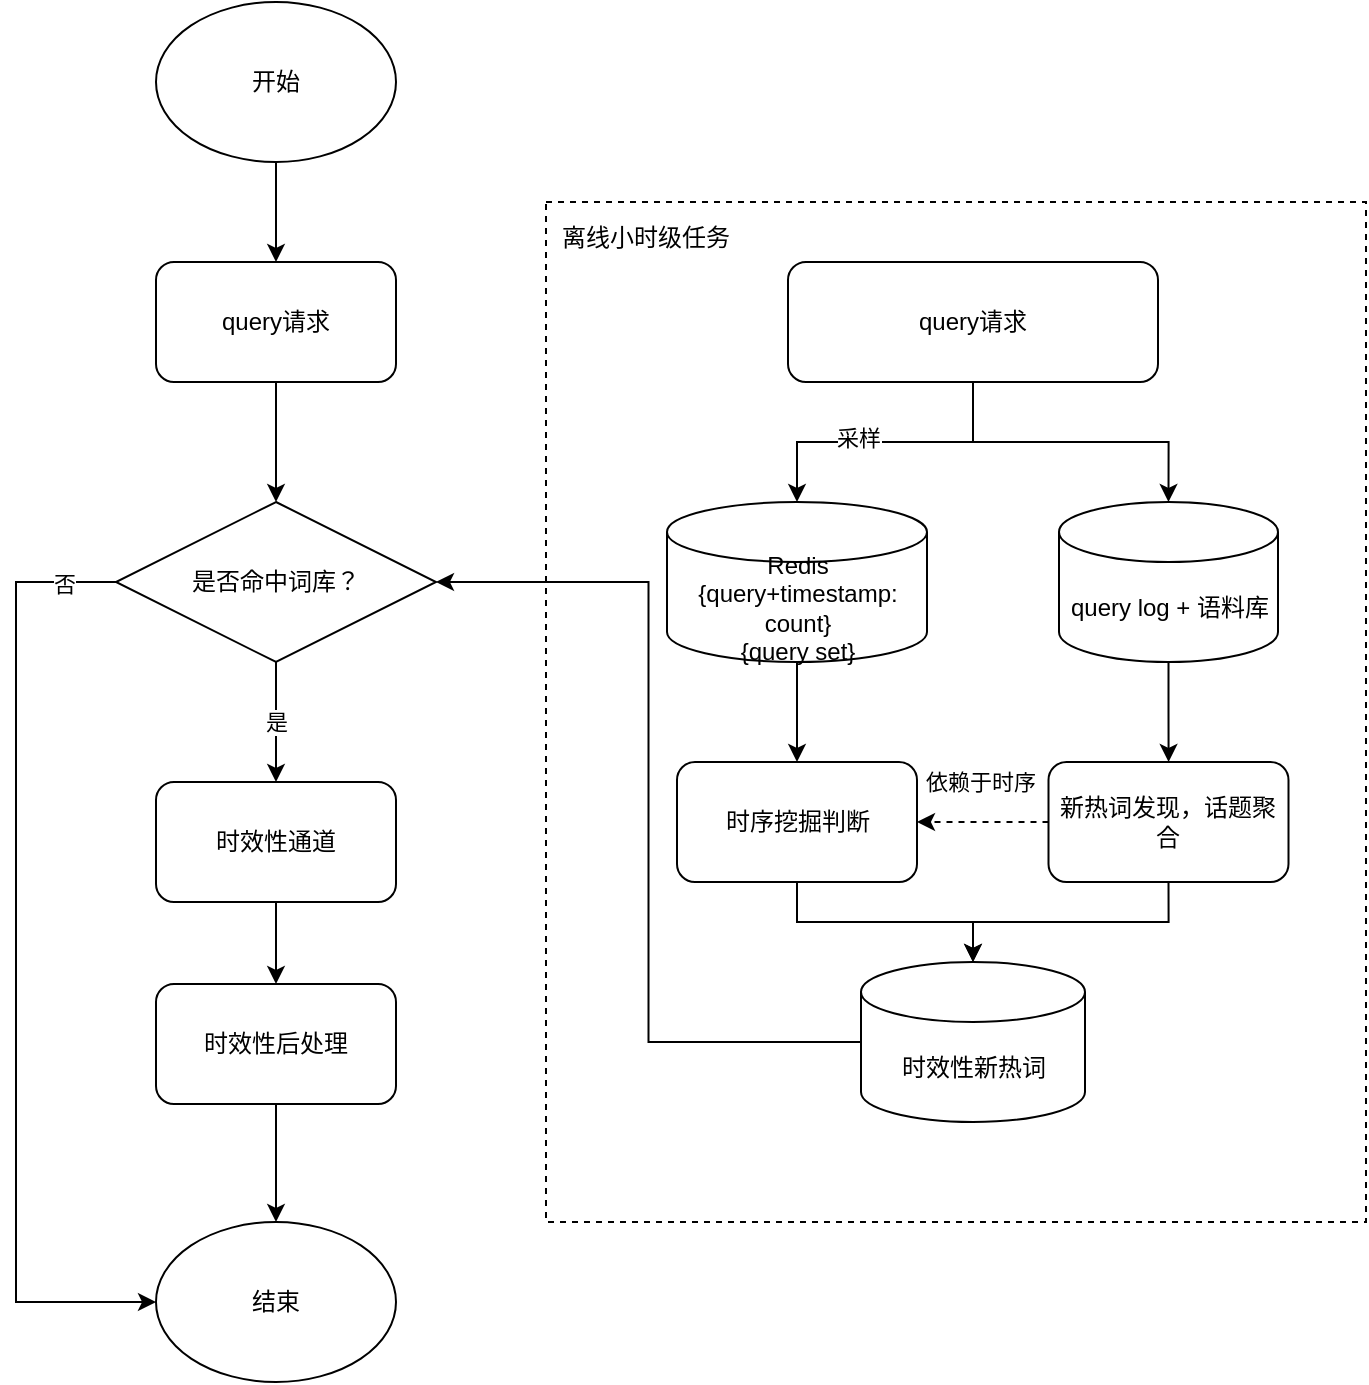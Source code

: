 <mxfile version="14.6.13" type="github">
  <diagram id="C5RBs43oDa-KdzZeNtuy" name="Page-1">
    <mxGraphModel dx="1430" dy="757" grid="0" gridSize="10" guides="1" tooltips="1" connect="1" arrows="1" fold="1" page="1" pageScale="1" pageWidth="827" pageHeight="1169" math="0" shadow="0">
      <root>
        <mxCell id="WIyWlLk6GJQsqaUBKTNV-0" />
        <mxCell id="WIyWlLk6GJQsqaUBKTNV-1" parent="WIyWlLk6GJQsqaUBKTNV-0" />
        <mxCell id="wPF4Jwb9WKSw9Y4aqg9I-31" value="离线小时级任务&amp;nbsp; &amp;nbsp; &amp;nbsp; &amp;nbsp; &amp;nbsp; &amp;nbsp; &amp;nbsp; &amp;nbsp; &amp;nbsp; &amp;nbsp; &amp;nbsp; &amp;nbsp; &amp;nbsp; &amp;nbsp; &amp;nbsp; &amp;nbsp; &amp;nbsp; &amp;nbsp; &amp;nbsp; &amp;nbsp; &amp;nbsp; &amp;nbsp; &amp;nbsp; &amp;nbsp; &amp;nbsp; &amp;nbsp; &amp;nbsp; &amp;nbsp; &amp;nbsp; &amp;nbsp; &amp;nbsp; &amp;nbsp; &amp;nbsp; &amp;nbsp; &amp;nbsp; &amp;nbsp; &amp;nbsp; &amp;nbsp; &amp;nbsp; &amp;nbsp; &amp;nbsp; &amp;nbsp; &amp;nbsp; &amp;nbsp; &amp;nbsp; &amp;nbsp; &amp;nbsp;&lt;br&gt;&lt;br&gt;&lt;br&gt;&lt;br&gt;&lt;br&gt;&lt;br&gt;&lt;br&gt;&lt;br&gt;&lt;br&gt;&lt;br&gt;&lt;br&gt;&lt;br&gt;&lt;br&gt;&lt;br&gt;&lt;br&gt;&lt;br&gt;&lt;br&gt;&lt;br&gt;&lt;br&gt;&lt;br&gt;&lt;br&gt;&lt;br&gt;&lt;br&gt;&lt;br&gt;&lt;br&gt;&lt;br&gt;&lt;br&gt;&lt;br&gt;&lt;br&gt;&lt;br&gt;&lt;br&gt;&lt;br&gt;&lt;br&gt;&lt;br&gt;" style="rounded=0;whiteSpace=wrap;html=1;dashed=1" vertex="1" parent="WIyWlLk6GJQsqaUBKTNV-1">
          <mxGeometry x="324" y="330" width="410" height="510" as="geometry" />
        </mxCell>
        <mxCell id="wPF4Jwb9WKSw9Y4aqg9I-3" style="edgeStyle=orthogonalEdgeStyle;rounded=0;orthogonalLoop=1;jettySize=auto;html=1;entryX=0.5;entryY=0;entryDx=0;entryDy=0;entryPerimeter=0;" edge="1" parent="WIyWlLk6GJQsqaUBKTNV-1" source="wPF4Jwb9WKSw9Y4aqg9I-0" target="wPF4Jwb9WKSw9Y4aqg9I-2">
          <mxGeometry relative="1" as="geometry" />
        </mxCell>
        <mxCell id="wPF4Jwb9WKSw9Y4aqg9I-19" value="采样" style="edgeLabel;html=1;align=center;verticalAlign=middle;resizable=0;points=[];" vertex="1" connectable="0" parent="wPF4Jwb9WKSw9Y4aqg9I-3">
          <mxGeometry x="0.182" y="-2" relative="1" as="geometry">
            <mxPoint as="offset" />
          </mxGeometry>
        </mxCell>
        <mxCell id="wPF4Jwb9WKSw9Y4aqg9I-7" style="edgeStyle=orthogonalEdgeStyle;rounded=0;orthogonalLoop=1;jettySize=auto;html=1;entryX=0.5;entryY=0;entryDx=0;entryDy=0;entryPerimeter=0;" edge="1" parent="WIyWlLk6GJQsqaUBKTNV-1" source="wPF4Jwb9WKSw9Y4aqg9I-0" target="wPF4Jwb9WKSw9Y4aqg9I-4">
          <mxGeometry relative="1" as="geometry" />
        </mxCell>
        <mxCell id="wPF4Jwb9WKSw9Y4aqg9I-0" value="query请求" style="rounded=1;whiteSpace=wrap;html=1;" vertex="1" parent="WIyWlLk6GJQsqaUBKTNV-1">
          <mxGeometry x="445" y="360" width="185" height="60" as="geometry" />
        </mxCell>
        <mxCell id="wPF4Jwb9WKSw9Y4aqg9I-8" style="edgeStyle=orthogonalEdgeStyle;rounded=0;orthogonalLoop=1;jettySize=auto;html=1;entryX=0.5;entryY=0;entryDx=0;entryDy=0;" edge="1" parent="WIyWlLk6GJQsqaUBKTNV-1" source="wPF4Jwb9WKSw9Y4aqg9I-2" target="wPF4Jwb9WKSw9Y4aqg9I-5">
          <mxGeometry relative="1" as="geometry" />
        </mxCell>
        <mxCell id="wPF4Jwb9WKSw9Y4aqg9I-2" value="Redis&lt;br&gt;{query+timestamp: count}&lt;br&gt;{query set}" style="shape=cylinder3;whiteSpace=wrap;html=1;boundedLbl=1;backgroundOutline=1;size=15;" vertex="1" parent="WIyWlLk6GJQsqaUBKTNV-1">
          <mxGeometry x="384.5" y="480" width="130" height="80" as="geometry" />
        </mxCell>
        <mxCell id="wPF4Jwb9WKSw9Y4aqg9I-9" style="edgeStyle=orthogonalEdgeStyle;rounded=0;orthogonalLoop=1;jettySize=auto;html=1;" edge="1" parent="WIyWlLk6GJQsqaUBKTNV-1" source="wPF4Jwb9WKSw9Y4aqg9I-4" target="wPF4Jwb9WKSw9Y4aqg9I-6">
          <mxGeometry relative="1" as="geometry" />
        </mxCell>
        <mxCell id="wPF4Jwb9WKSw9Y4aqg9I-4" value="query log + 语料库" style="shape=cylinder3;whiteSpace=wrap;html=1;boundedLbl=1;backgroundOutline=1;size=15;" vertex="1" parent="WIyWlLk6GJQsqaUBKTNV-1">
          <mxGeometry x="580.5" y="480" width="109.5" height="80" as="geometry" />
        </mxCell>
        <mxCell id="wPF4Jwb9WKSw9Y4aqg9I-11" style="edgeStyle=orthogonalEdgeStyle;rounded=0;orthogonalLoop=1;jettySize=auto;html=1;exitX=0.5;exitY=1;exitDx=0;exitDy=0;entryX=0.5;entryY=0;entryDx=0;entryDy=0;entryPerimeter=0;" edge="1" parent="WIyWlLk6GJQsqaUBKTNV-1" source="wPF4Jwb9WKSw9Y4aqg9I-5" target="wPF4Jwb9WKSw9Y4aqg9I-10">
          <mxGeometry relative="1" as="geometry" />
        </mxCell>
        <mxCell id="wPF4Jwb9WKSw9Y4aqg9I-5" value="时序挖掘判断" style="rounded=1;whiteSpace=wrap;html=1;" vertex="1" parent="WIyWlLk6GJQsqaUBKTNV-1">
          <mxGeometry x="389.5" y="610" width="120" height="60" as="geometry" />
        </mxCell>
        <mxCell id="wPF4Jwb9WKSw9Y4aqg9I-12" style="edgeStyle=orthogonalEdgeStyle;rounded=0;orthogonalLoop=1;jettySize=auto;html=1;exitX=0;exitY=0.5;exitDx=0;exitDy=0;entryX=1;entryY=0.5;entryDx=0;entryDy=0;dashed=1;" edge="1" parent="WIyWlLk6GJQsqaUBKTNV-1" source="wPF4Jwb9WKSw9Y4aqg9I-6" target="wPF4Jwb9WKSw9Y4aqg9I-5">
          <mxGeometry relative="1" as="geometry" />
        </mxCell>
        <mxCell id="wPF4Jwb9WKSw9Y4aqg9I-17" value="依赖于时序" style="edgeLabel;html=1;align=center;verticalAlign=middle;resizable=0;points=[];" vertex="1" connectable="0" parent="wPF4Jwb9WKSw9Y4aqg9I-12">
          <mxGeometry x="0.072" y="-4" relative="1" as="geometry">
            <mxPoint y="-16" as="offset" />
          </mxGeometry>
        </mxCell>
        <mxCell id="wPF4Jwb9WKSw9Y4aqg9I-13" style="edgeStyle=orthogonalEdgeStyle;rounded=0;orthogonalLoop=1;jettySize=auto;html=1;exitX=0.5;exitY=1;exitDx=0;exitDy=0;entryX=0.5;entryY=0;entryDx=0;entryDy=0;entryPerimeter=0;" edge="1" parent="WIyWlLk6GJQsqaUBKTNV-1" source="wPF4Jwb9WKSw9Y4aqg9I-6" target="wPF4Jwb9WKSw9Y4aqg9I-10">
          <mxGeometry relative="1" as="geometry" />
        </mxCell>
        <mxCell id="wPF4Jwb9WKSw9Y4aqg9I-6" value="新热词发现，话题聚合" style="rounded=1;whiteSpace=wrap;html=1;" vertex="1" parent="WIyWlLk6GJQsqaUBKTNV-1">
          <mxGeometry x="575.25" y="610" width="120" height="60" as="geometry" />
        </mxCell>
        <mxCell id="wPF4Jwb9WKSw9Y4aqg9I-24" style="edgeStyle=orthogonalEdgeStyle;rounded=0;orthogonalLoop=1;jettySize=auto;html=1;entryX=1;entryY=0.5;entryDx=0;entryDy=0;" edge="1" parent="WIyWlLk6GJQsqaUBKTNV-1" source="wPF4Jwb9WKSw9Y4aqg9I-10" target="wPF4Jwb9WKSw9Y4aqg9I-20">
          <mxGeometry relative="1" as="geometry" />
        </mxCell>
        <mxCell id="wPF4Jwb9WKSw9Y4aqg9I-10" value="时效性新热词" style="shape=cylinder3;whiteSpace=wrap;html=1;boundedLbl=1;backgroundOutline=1;size=15;" vertex="1" parent="WIyWlLk6GJQsqaUBKTNV-1">
          <mxGeometry x="481.5" y="710" width="112" height="80" as="geometry" />
        </mxCell>
        <mxCell id="wPF4Jwb9WKSw9Y4aqg9I-21" style="edgeStyle=orthogonalEdgeStyle;rounded=0;orthogonalLoop=1;jettySize=auto;html=1;entryX=0.5;entryY=0;entryDx=0;entryDy=0;" edge="1" parent="WIyWlLk6GJQsqaUBKTNV-1" source="wPF4Jwb9WKSw9Y4aqg9I-18" target="wPF4Jwb9WKSw9Y4aqg9I-20">
          <mxGeometry relative="1" as="geometry" />
        </mxCell>
        <mxCell id="wPF4Jwb9WKSw9Y4aqg9I-18" value="query请求" style="rounded=1;whiteSpace=wrap;html=1;" vertex="1" parent="WIyWlLk6GJQsqaUBKTNV-1">
          <mxGeometry x="129" y="360" width="120" height="60" as="geometry" />
        </mxCell>
        <mxCell id="wPF4Jwb9WKSw9Y4aqg9I-23" value="是" style="edgeStyle=orthogonalEdgeStyle;rounded=0;orthogonalLoop=1;jettySize=auto;html=1;entryX=0.5;entryY=0;entryDx=0;entryDy=0;" edge="1" parent="WIyWlLk6GJQsqaUBKTNV-1" source="wPF4Jwb9WKSw9Y4aqg9I-20" target="wPF4Jwb9WKSw9Y4aqg9I-22">
          <mxGeometry relative="1" as="geometry" />
        </mxCell>
        <mxCell id="wPF4Jwb9WKSw9Y4aqg9I-28" style="edgeStyle=orthogonalEdgeStyle;rounded=0;orthogonalLoop=1;jettySize=auto;html=1;entryX=0;entryY=0.5;entryDx=0;entryDy=0;" edge="1" parent="WIyWlLk6GJQsqaUBKTNV-1" source="wPF4Jwb9WKSw9Y4aqg9I-20" target="wPF4Jwb9WKSw9Y4aqg9I-27">
          <mxGeometry relative="1" as="geometry">
            <Array as="points">
              <mxPoint x="59" y="520" />
              <mxPoint x="59" y="880" />
            </Array>
          </mxGeometry>
        </mxCell>
        <mxCell id="wPF4Jwb9WKSw9Y4aqg9I-30" value="否" style="edgeLabel;html=1;align=center;verticalAlign=middle;resizable=0;points=[];" vertex="1" connectable="0" parent="wPF4Jwb9WKSw9Y4aqg9I-28">
          <mxGeometry x="-0.892" y="1" relative="1" as="geometry">
            <mxPoint as="offset" />
          </mxGeometry>
        </mxCell>
        <mxCell id="wPF4Jwb9WKSw9Y4aqg9I-20" value="是否命中词库？" style="rhombus;whiteSpace=wrap;html=1;" vertex="1" parent="WIyWlLk6GJQsqaUBKTNV-1">
          <mxGeometry x="109" y="480" width="160" height="80" as="geometry" />
        </mxCell>
        <mxCell id="wPF4Jwb9WKSw9Y4aqg9I-26" style="edgeStyle=orthogonalEdgeStyle;rounded=0;orthogonalLoop=1;jettySize=auto;html=1;entryX=0.5;entryY=0;entryDx=0;entryDy=0;" edge="1" parent="WIyWlLk6GJQsqaUBKTNV-1" source="wPF4Jwb9WKSw9Y4aqg9I-22" target="wPF4Jwb9WKSw9Y4aqg9I-25">
          <mxGeometry relative="1" as="geometry" />
        </mxCell>
        <mxCell id="wPF4Jwb9WKSw9Y4aqg9I-22" value="时效性通道" style="rounded=1;whiteSpace=wrap;html=1;" vertex="1" parent="WIyWlLk6GJQsqaUBKTNV-1">
          <mxGeometry x="129" y="620" width="120" height="60" as="geometry" />
        </mxCell>
        <mxCell id="wPF4Jwb9WKSw9Y4aqg9I-29" style="edgeStyle=orthogonalEdgeStyle;rounded=0;orthogonalLoop=1;jettySize=auto;html=1;entryX=0.5;entryY=0;entryDx=0;entryDy=0;" edge="1" parent="WIyWlLk6GJQsqaUBKTNV-1" source="wPF4Jwb9WKSw9Y4aqg9I-25" target="wPF4Jwb9WKSw9Y4aqg9I-27">
          <mxGeometry relative="1" as="geometry" />
        </mxCell>
        <mxCell id="wPF4Jwb9WKSw9Y4aqg9I-25" value="时效性后处理" style="rounded=1;whiteSpace=wrap;html=1;" vertex="1" parent="WIyWlLk6GJQsqaUBKTNV-1">
          <mxGeometry x="129" y="721" width="120" height="60" as="geometry" />
        </mxCell>
        <mxCell id="wPF4Jwb9WKSw9Y4aqg9I-27" value="结束" style="ellipse;whiteSpace=wrap;html=1;" vertex="1" parent="WIyWlLk6GJQsqaUBKTNV-1">
          <mxGeometry x="129" y="840" width="120" height="80" as="geometry" />
        </mxCell>
        <mxCell id="wPF4Jwb9WKSw9Y4aqg9I-34" style="edgeStyle=orthogonalEdgeStyle;rounded=0;orthogonalLoop=1;jettySize=auto;html=1;entryX=0.5;entryY=0;entryDx=0;entryDy=0;" edge="1" parent="WIyWlLk6GJQsqaUBKTNV-1" source="wPF4Jwb9WKSw9Y4aqg9I-33" target="wPF4Jwb9WKSw9Y4aqg9I-18">
          <mxGeometry relative="1" as="geometry" />
        </mxCell>
        <mxCell id="wPF4Jwb9WKSw9Y4aqg9I-33" value="开始" style="ellipse;whiteSpace=wrap;html=1;" vertex="1" parent="WIyWlLk6GJQsqaUBKTNV-1">
          <mxGeometry x="129" y="230" width="120" height="80" as="geometry" />
        </mxCell>
      </root>
    </mxGraphModel>
  </diagram>
</mxfile>
